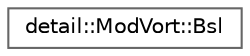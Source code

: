 digraph "Graphical Class Hierarchy"
{
 // LATEX_PDF_SIZE
  bgcolor="transparent";
  edge [fontname=Helvetica,fontsize=10,labelfontname=Helvetica,labelfontsize=10];
  node [fontname=Helvetica,fontsize=10,shape=box,height=0.2,width=0.4];
  rankdir="LR";
  Node0 [id="Node000000",label="detail::ModVort::Bsl",height=0.2,width=0.4,color="grey40", fillcolor="white", style="filled",URL="$structdetail_1_1ModVort_1_1Bsl.html",tooltip="Baseline."];
}

